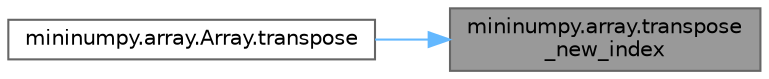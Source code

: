 digraph "mininumpy.array.transpose_new_index"
{
 // LATEX_PDF_SIZE
  bgcolor="transparent";
  edge [fontname=Helvetica,fontsize=10,labelfontname=Helvetica,labelfontsize=10];
  node [fontname=Helvetica,fontsize=10,shape=box,height=0.2,width=0.4];
  rankdir="RL";
  Node1 [id="Node000001",label="mininumpy.array.transpose\l_new_index",height=0.2,width=0.4,color="gray40", fillcolor="grey60", style="filled", fontcolor="black",tooltip=" "];
  Node1 -> Node2 [id="edge1_Node000001_Node000002",dir="back",color="steelblue1",style="solid",tooltip=" "];
  Node2 [id="Node000002",label="mininumpy.array.Array.transpose",height=0.2,width=0.4,color="grey40", fillcolor="white", style="filled",URL="$classmininumpy_1_1array_1_1Array.html#a81f08e4897f4780c6e80b0f9a334ecde",tooltip=" "];
}
